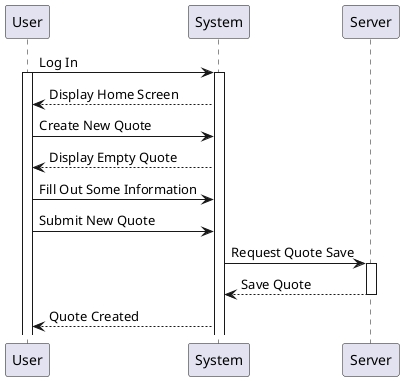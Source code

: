 @startuml
User -> System : Log In
activate System
activate User
System --> User : Display Home Screen
User -> System : Create New Quote
System --> User : Display Empty Quote
User -> System : Fill Out Some Information
User -> System : Submit New Quote
System -> Server : Request Quote Save
activate Server
Server --> System : Save Quote
deactivate Server
System --> User : Quote Created
@enduml